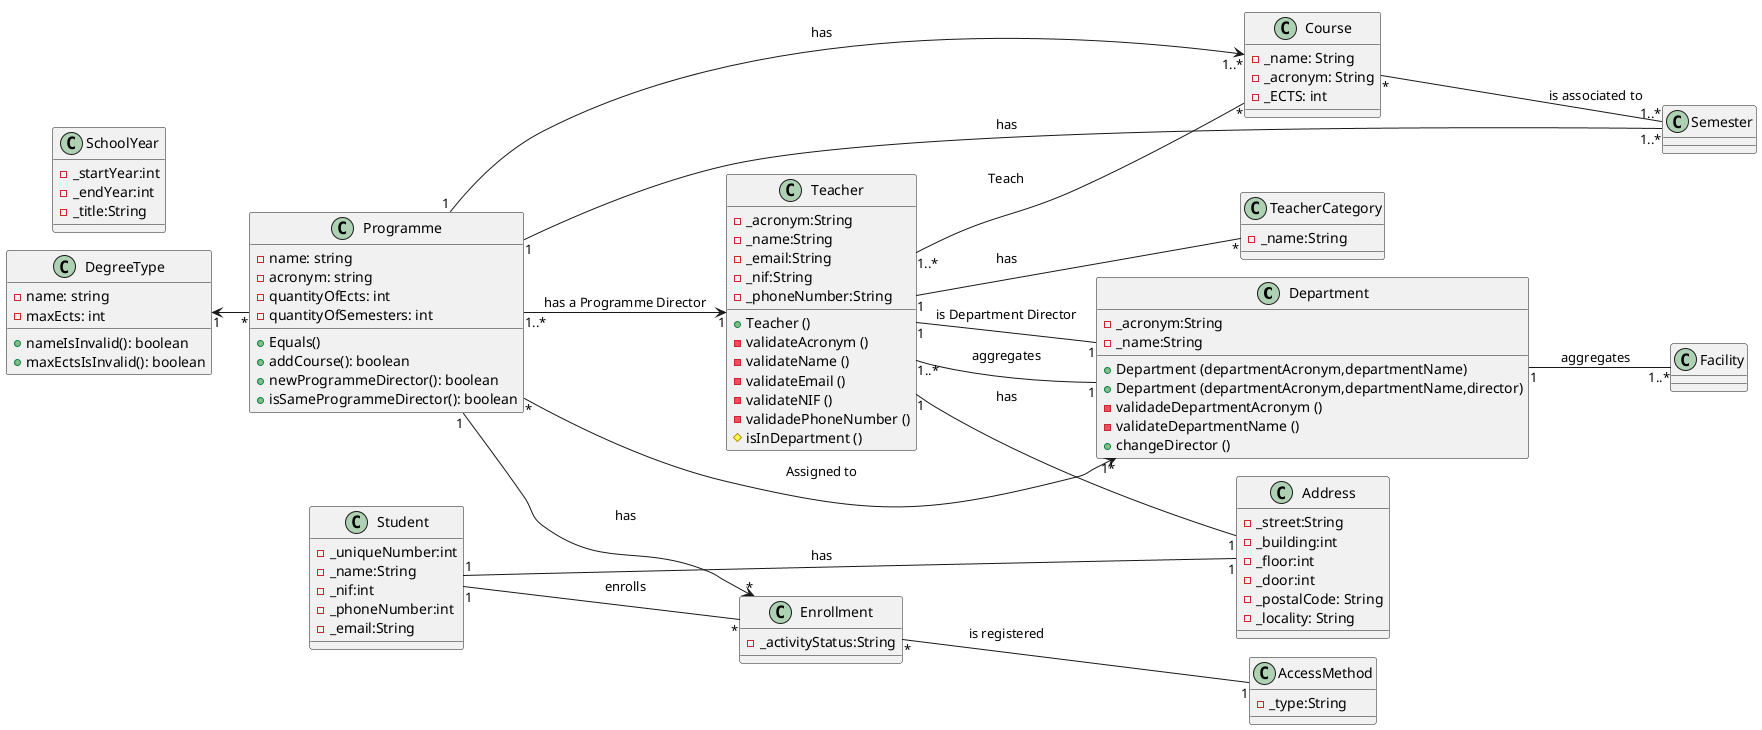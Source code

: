 @startuml
!pragma layout smetana

 left to right direction

class Department {
    -_acronym:String
    -_name:String
    +Department (departmentAcronym,departmentName)
    +Department (departmentAcronym,departmentName,director)
    -validadeDepartmentAcronym ()
    -validateDepartmentName ()
    +changeDirector ()
}

class Facility

class TeacherCategory {
    -_name:String
}

class Programme {
     - name: string
     - acronym: string
     - quantityOfEcts: int
     - quantityOfSemesters: int

     + Equals()
     + addCourse(): boolean
     + newProgrammeDirector(): boolean
     + isSameProgrammeDirector(): boolean
 }

class DegreeType {
    - name: string
    - maxEcts: int
    + nameIsInvalid(): boolean
    + maxEctsIsInvalid(): boolean
}

class Teacher {
    -_acronym:String
    -_name:String
    -_email:String
    -_nif:String
    -_phoneNumber:String
    +Teacher ()
    -validateAcronym ()
    -validateName ()
    -validateEmail ()
    -validateNIF ()
    -validadePhoneNumber ()
    #isInDepartment ()
}


class SchoolYear {
    -_startYear:int
    -_endYear:int
    -_title:String
}

class Enrollment {
    -_activityStatus:String
}

class Student {
    -_uniqueNumber:int
    -_name:String
    -_nif:int
    -_phoneNumber:int
    -_email:String
}

class AccessMethod {
    -_type:String
}

class Address {
     -_street:String
     -_building:int
     -_floor:int
     -_door:int
     -_postalCode: String
     -_locality: String
}

class Course {
    -_name: String
    -_acronym: String
    -_ECTS: int
}

Department "1" -- "1..*" Facility : aggregates
Teacher "1" -- "1" Address: has
Student "1" -- "1" Address: has
Programme "1..*" --> "1" Teacher : has a Programme Director
Teacher "1" -- "*" TeacherCategory: has
Teacher "1..*" -- "*" Course: Teach
Course "*" -- "1..*" Semester: is associated to
Course  "1..*" <-- "1" Programme: has
Programme "1" -- "1..*" Semester: has
Programme "*" --> "1*" Department: Assigned to
DegreeType "1" <-- "*" Programme
Enrollment "*" -- "1" AccessMethod: is registered
Programme "1"  --> "*" Enrollment: has
Student "1" -- "*" Enrollment: enrolls
Teacher "1" -- "1" Department: is Department Director
Teacher "1..*" -- "1" Department: aggregates

@enduml
